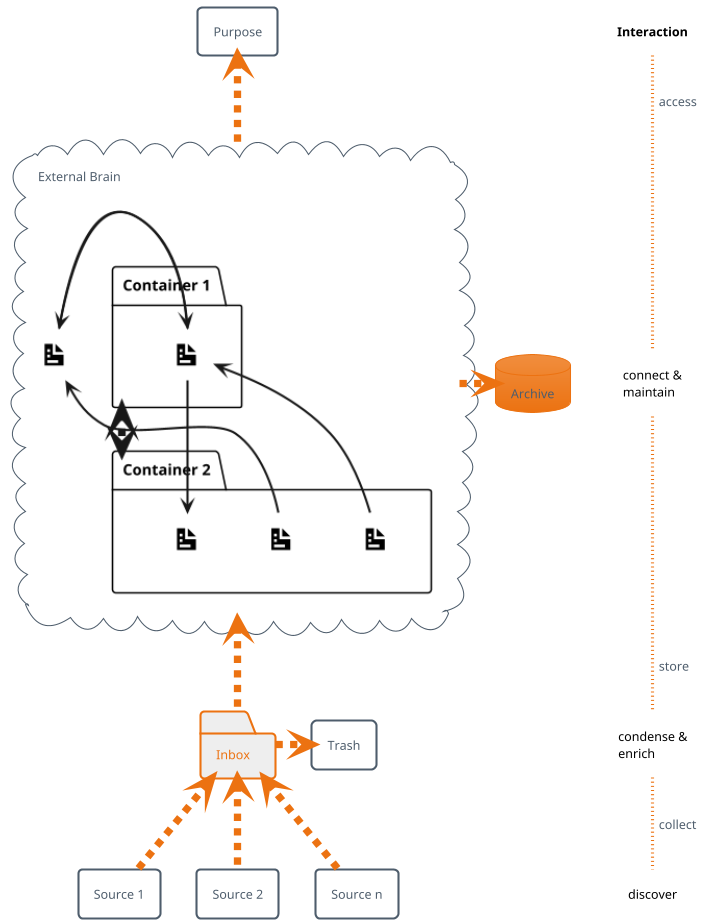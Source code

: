 @startuml
!theme aws-orange

skinparam BackgroundColor white

'Comment following line before commit
'!$approach = "luhmann"

!$label ?= { 
    "purpose": "Purpose", 
    "container1": "Container 1", 
    "container2": "Container 2",
    "inbox": "Inbox",
    "source1": "Source 1"
    } 

!$style_workflow = "dashed,thickness=7"
!$style_connection = "norank,thickness=2"


!if ($approach == "luhmann")
!$label = {
    "purpose": "Writing",
    "container1": "Reference Notes",
    "container2": "Permanent Notes",
    "inbox": "Floating Notes",
    "source1": "Text <u><back:yellow>excerpts</back> from books</u>, articles etc."
    }
!elseif ($approach == "para")
!$label = {
    "purpose": "Learning",
    "container1": "Projects",
    "container2": "Areas",
    "inbox": "Inbox",
    "source1": "Text <u><back:yellow>excerpts</back> from books</u>, articles etc."
    }
!endif

rectangle "$label.purpose" as Purpose

' subgraph for alignment with surrounding nodes
' cf. http://www.forum.plantuml.net/10464/component-arrows-starting-wrong-side-component-components
cloud Brain #white [
External Brain
{{
    folder "$label.container2" as c2 {
        label c2.1 as "<size:30><&document></size>"
        label c2.2 as "<size:30><&document></size>"
        label c2.3 as "<size:30><&document></size>"
    }

    folder "$label.container1" as c1 {
        label c1.1 as "<size:30><&document></size>"
    }
    c1 <-[$style_workflow]-> c2

    label free1 as "<size:30><&document></size>"

    c2.1 -[$style_connection]-> c1.1
    c1.1 -[$style_connection]-> c2.3
    c2.2 -[$style_connection]-> free1
    free1 -[$style_connection]-> c1.1
    c1.1 -[$style_connection]-> free1

}}
] 

folder "$label.inbox" as Inbox

'together {
    rectangle Trash
    database Archive
'}
' Formating help
'Archive -[hidden]d-> Trash

skinparam WrapWidth 100 

rectangle "$label.source1" as Source1
rectangle "Source 2" as Source2
rectangle "Source n" as Source3


Brain -[$style_workflow]r-> Archive
Inbox -[$style_workflow]r-> Trash
Brain -[$style_workflow]u-> Purpose 
Inbox -[$style_workflow]u-> Brain

Source1 -[$style_workflow]u-> Inbox
Source2 -[$style_workflow]u-> Inbox
Source3 -[$style_workflow]u-> Inbox

'Interaction steps at right side 
together {
    label "**Interaction**" as level_purpose
    label "connect & maintain" as level_brain
    label "condense & enrich" as level_inbox
    label "discover" as level_source
}

Purpose -[norank,hidden]r-> level_purpose
Brain -[norank,hidden]r-> level_brain
Inbox -[norank,hidden]r-> level_inbox
Source1 -[norank,hidden]r-> level_source

level_purpose -[dotted]d- level_brain : access 
level_brain -[dotted]d- level_inbox : store
level_inbox -[dotted]d- level_source : collect

@enduml